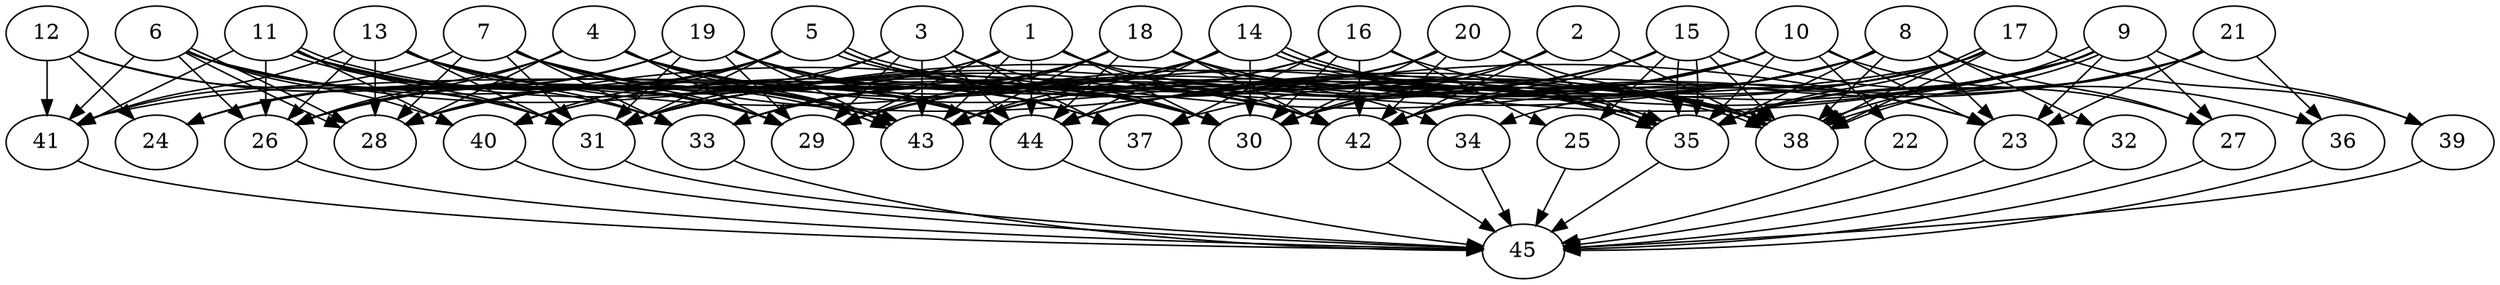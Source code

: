 // DAG automatically generated by daggen at Thu Oct  3 14:07:23 2019
// ./daggen --dot -n 45 --ccr 0.5 --fat 0.9 --regular 0.7 --density 0.7 --mindata 5242880 --maxdata 52428800 
digraph G {
  1 [size="50776064", alpha="0.00", expect_size="25388032"] 
  1 -> 26 [size ="25388032"]
  1 -> 28 [size ="25388032"]
  1 -> 29 [size ="25388032"]
  1 -> 30 [size ="25388032"]
  1 -> 35 [size ="25388032"]
  1 -> 42 [size ="25388032"]
  1 -> 43 [size ="25388032"]
  1 -> 44 [size ="25388032"]
  2 [size="75296768", alpha="0.06", expect_size="37648384"] 
  2 -> 30 [size ="37648384"]
  2 -> 38 [size ="37648384"]
  2 -> 42 [size ="37648384"]
  2 -> 43 [size ="37648384"]
  3 [size="40974336", alpha="0.02", expect_size="20487168"] 
  3 -> 28 [size ="20487168"]
  3 -> 29 [size ="20487168"]
  3 -> 30 [size ="20487168"]
  3 -> 31 [size ="20487168"]
  3 -> 37 [size ="20487168"]
  3 -> 43 [size ="20487168"]
  3 -> 44 [size ="20487168"]
  4 [size="59947008", alpha="0.07", expect_size="29973504"] 
  4 -> 24 [size ="29973504"]
  4 -> 26 [size ="29973504"]
  4 -> 28 [size ="29973504"]
  4 -> 29 [size ="29973504"]
  4 -> 30 [size ="29973504"]
  4 -> 37 [size ="29973504"]
  4 -> 38 [size ="29973504"]
  4 -> 43 [size ="29973504"]
  4 -> 44 [size ="29973504"]
  5 [size="46254080", alpha="0.10", expect_size="23127040"] 
  5 -> 24 [size ="23127040"]
  5 -> 26 [size ="23127040"]
  5 -> 28 [size ="23127040"]
  5 -> 30 [size ="23127040"]
  5 -> 31 [size ="23127040"]
  5 -> 38 [size ="23127040"]
  5 -> 38 [size ="23127040"]
  5 -> 40 [size ="23127040"]
  5 -> 42 [size ="23127040"]
  6 [size="12830720", alpha="0.15", expect_size="6415360"] 
  6 -> 26 [size ="6415360"]
  6 -> 28 [size ="6415360"]
  6 -> 28 [size ="6415360"]
  6 -> 29 [size ="6415360"]
  6 -> 31 [size ="6415360"]
  6 -> 40 [size ="6415360"]
  6 -> 41 [size ="6415360"]
  6 -> 42 [size ="6415360"]
  6 -> 44 [size ="6415360"]
  7 [size="89432064", alpha="0.10", expect_size="44716032"] 
  7 -> 23 [size ="44716032"]
  7 -> 28 [size ="44716032"]
  7 -> 29 [size ="44716032"]
  7 -> 31 [size ="44716032"]
  7 -> 33 [size ="44716032"]
  7 -> 41 [size ="44716032"]
  7 -> 43 [size ="44716032"]
  7 -> 44 [size ="44716032"]
  8 [size="19326976", alpha="0.02", expect_size="9663488"] 
  8 -> 23 [size ="9663488"]
  8 -> 27 [size ="9663488"]
  8 -> 29 [size ="9663488"]
  8 -> 31 [size ="9663488"]
  8 -> 32 [size ="9663488"]
  8 -> 35 [size ="9663488"]
  8 -> 38 [size ="9663488"]
  8 -> 42 [size ="9663488"]
  8 -> 43 [size ="9663488"]
  8 -> 44 [size ="9663488"]
  9 [size="98816000", alpha="0.10", expect_size="49408000"] 
  9 -> 23 [size ="49408000"]
  9 -> 27 [size ="49408000"]
  9 -> 29 [size ="49408000"]
  9 -> 31 [size ="49408000"]
  9 -> 35 [size ="49408000"]
  9 -> 38 [size ="49408000"]
  9 -> 38 [size ="49408000"]
  9 -> 39 [size ="49408000"]
  9 -> 42 [size ="49408000"]
  9 -> 44 [size ="49408000"]
  10 [size="55713792", alpha="0.12", expect_size="27856896"] 
  10 -> 22 [size ="27856896"]
  10 -> 23 [size ="27856896"]
  10 -> 27 [size ="27856896"]
  10 -> 28 [size ="27856896"]
  10 -> 29 [size ="27856896"]
  10 -> 30 [size ="27856896"]
  10 -> 35 [size ="27856896"]
  10 -> 42 [size ="27856896"]
  10 -> 43 [size ="27856896"]
  11 [size="100495360", alpha="0.10", expect_size="50247680"] 
  11 -> 26 [size ="50247680"]
  11 -> 29 [size ="50247680"]
  11 -> 30 [size ="50247680"]
  11 -> 31 [size ="50247680"]
  11 -> 33 [size ="50247680"]
  11 -> 40 [size ="50247680"]
  11 -> 41 [size ="50247680"]
  11 -> 43 [size ="50247680"]
  11 -> 43 [size ="50247680"]
  12 [size="101398528", alpha="0.00", expect_size="50699264"] 
  12 -> 24 [size ="50699264"]
  12 -> 29 [size ="50699264"]
  12 -> 31 [size ="50699264"]
  12 -> 41 [size ="50699264"]
  13 [size="34088960", alpha="0.01", expect_size="17044480"] 
  13 -> 26 [size ="17044480"]
  13 -> 28 [size ="17044480"]
  13 -> 29 [size ="17044480"]
  13 -> 30 [size ="17044480"]
  13 -> 31 [size ="17044480"]
  13 -> 33 [size ="17044480"]
  13 -> 35 [size ="17044480"]
  13 -> 41 [size ="17044480"]
  13 -> 43 [size ="17044480"]
  13 -> 44 [size ="17044480"]
  14 [size="42459136", alpha="0.09", expect_size="21229568"] 
  14 -> 23 [size ="21229568"]
  14 -> 26 [size ="21229568"]
  14 -> 28 [size ="21229568"]
  14 -> 30 [size ="21229568"]
  14 -> 31 [size ="21229568"]
  14 -> 35 [size ="21229568"]
  14 -> 35 [size ="21229568"]
  14 -> 38 [size ="21229568"]
  14 -> 43 [size ="21229568"]
  14 -> 44 [size ="21229568"]
  15 [size="74248192", alpha="0.03", expect_size="37124096"] 
  15 -> 25 [size ="37124096"]
  15 -> 29 [size ="37124096"]
  15 -> 31 [size ="37124096"]
  15 -> 33 [size ="37124096"]
  15 -> 35 [size ="37124096"]
  15 -> 35 [size ="37124096"]
  15 -> 36 [size ="37124096"]
  15 -> 38 [size ="37124096"]
  15 -> 42 [size ="37124096"]
  15 -> 44 [size ="37124096"]
  16 [size="29245440", alpha="0.04", expect_size="14622720"] 
  16 -> 25 [size ="14622720"]
  16 -> 30 [size ="14622720"]
  16 -> 33 [size ="14622720"]
  16 -> 37 [size ="14622720"]
  16 -> 38 [size ="14622720"]
  16 -> 40 [size ="14622720"]
  16 -> 42 [size ="14622720"]
  17 [size="100841472", alpha="0.03", expect_size="50420736"] 
  17 -> 34 [size ="50420736"]
  17 -> 35 [size ="50420736"]
  17 -> 37 [size ="50420736"]
  17 -> 38 [size ="50420736"]
  17 -> 38 [size ="50420736"]
  17 -> 39 [size ="50420736"]
  17 -> 41 [size ="50420736"]
  17 -> 44 [size ="50420736"]
  18 [size="52817920", alpha="0.05", expect_size="26408960"] 
  18 -> 29 [size ="26408960"]
  18 -> 31 [size ="26408960"]
  18 -> 33 [size ="26408960"]
  18 -> 34 [size ="26408960"]
  18 -> 35 [size ="26408960"]
  18 -> 42 [size ="26408960"]
  18 -> 43 [size ="26408960"]
  18 -> 44 [size ="26408960"]
  19 [size="62476288", alpha="0.06", expect_size="31238144"] 
  19 -> 24 [size ="31238144"]
  19 -> 26 [size ="31238144"]
  19 -> 29 [size ="31238144"]
  19 -> 30 [size ="31238144"]
  19 -> 31 [size ="31238144"]
  19 -> 37 [size ="31238144"]
  19 -> 42 [size ="31238144"]
  19 -> 43 [size ="31238144"]
  19 -> 44 [size ="31238144"]
  20 [size="14659584", alpha="0.07", expect_size="7329792"] 
  20 -> 29 [size ="7329792"]
  20 -> 30 [size ="7329792"]
  20 -> 35 [size ="7329792"]
  20 -> 38 [size ="7329792"]
  20 -> 40 [size ="7329792"]
  20 -> 42 [size ="7329792"]
  21 [size="71841792", alpha="0.17", expect_size="35920896"] 
  21 -> 23 [size ="35920896"]
  21 -> 30 [size ="35920896"]
  21 -> 35 [size ="35920896"]
  21 -> 36 [size ="35920896"]
  21 -> 38 [size ="35920896"]
  21 -> 42 [size ="35920896"]
  22 [size="23738368", alpha="0.00", expect_size="11869184"] 
  22 -> 45 [size ="11869184"]
  23 [size="24592384", alpha="0.11", expect_size="12296192"] 
  23 -> 45 [size ="12296192"]
  24 [size="28921856", alpha="0.11", expect_size="14460928"] 
  25 [size="71727104", alpha="0.19", expect_size="35863552"] 
  25 -> 45 [size ="35863552"]
  26 [size="84971520", alpha="0.08", expect_size="42485760"] 
  26 -> 45 [size ="42485760"]
  27 [size="104099840", alpha="0.13", expect_size="52049920"] 
  27 -> 45 [size ="52049920"]
  28 [size="22777856", alpha="0.00", expect_size="11388928"] 
  29 [size="47446016", alpha="0.06", expect_size="23723008"] 
  30 [size="74393600", alpha="0.02", expect_size="37196800"] 
  31 [size="13170688", alpha="0.16", expect_size="6585344"] 
  31 -> 45 [size ="6585344"]
  32 [size="92813312", alpha="0.10", expect_size="46406656"] 
  32 -> 45 [size ="46406656"]
  33 [size="95016960", alpha="0.09", expect_size="47508480"] 
  33 -> 45 [size ="47508480"]
  34 [size="50274304", alpha="0.15", expect_size="25137152"] 
  34 -> 45 [size ="25137152"]
  35 [size="102416384", alpha="0.14", expect_size="51208192"] 
  35 -> 45 [size ="51208192"]
  36 [size="98469888", alpha="0.17", expect_size="49234944"] 
  36 -> 45 [size ="49234944"]
  37 [size="40779776", alpha="0.19", expect_size="20389888"] 
  38 [size="102668288", alpha="0.11", expect_size="51334144"] 
  39 [size="104228864", alpha="0.13", expect_size="52114432"] 
  39 -> 45 [size ="52114432"]
  40 [size="39426048", alpha="0.16", expect_size="19713024"] 
  40 -> 45 [size ="19713024"]
  41 [size="47857664", alpha="0.12", expect_size="23928832"] 
  41 -> 45 [size ="23928832"]
  42 [size="30791680", alpha="0.11", expect_size="15395840"] 
  42 -> 45 [size ="15395840"]
  43 [size="79140864", alpha="0.13", expect_size="39570432"] 
  44 [size="27768832", alpha="0.19", expect_size="13884416"] 
  44 -> 45 [size ="13884416"]
  45 [size="97388544", alpha="0.18", expect_size="48694272"] 
}
